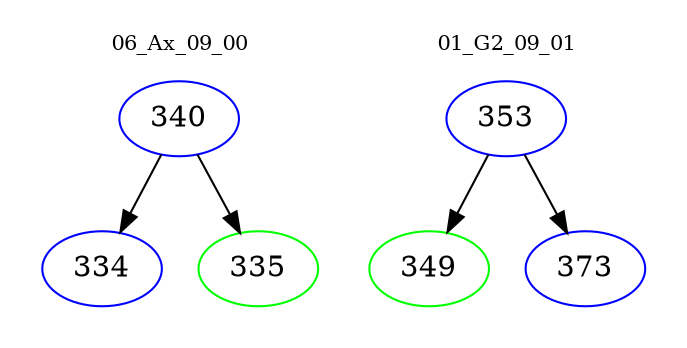 digraph{
subgraph cluster_0 {
color = white
label = "06_Ax_09_00";
fontsize=10;
T0_340 [label="340", color="blue"]
T0_340 -> T0_334 [color="black"]
T0_334 [label="334", color="blue"]
T0_340 -> T0_335 [color="black"]
T0_335 [label="335", color="green"]
}
subgraph cluster_1 {
color = white
label = "01_G2_09_01";
fontsize=10;
T1_353 [label="353", color="blue"]
T1_353 -> T1_349 [color="black"]
T1_349 [label="349", color="green"]
T1_353 -> T1_373 [color="black"]
T1_373 [label="373", color="blue"]
}
}
